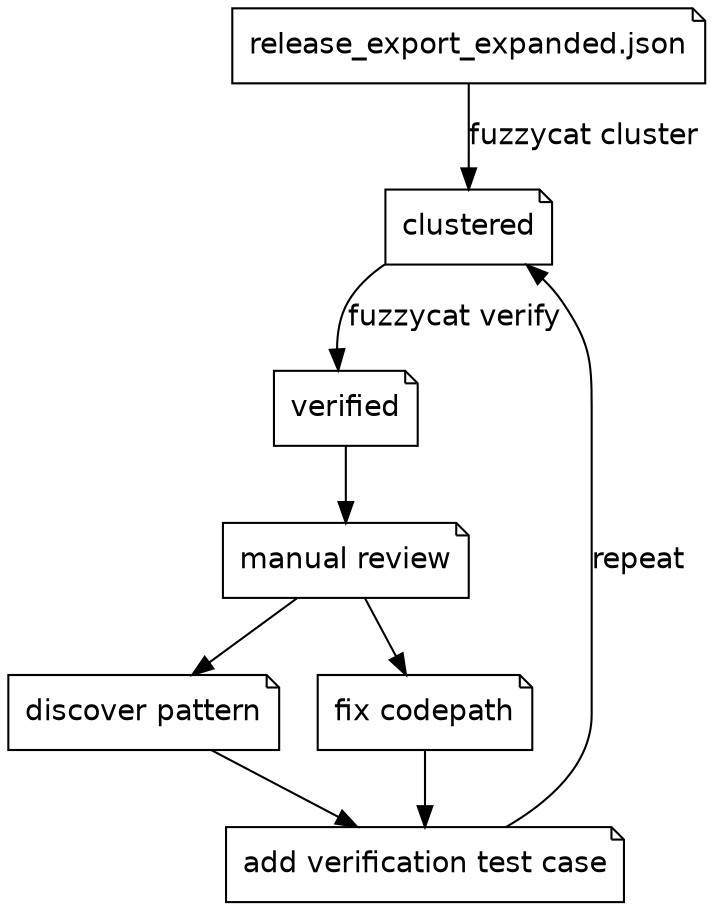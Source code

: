 digraph steps {
    node [shape=note, fontname="helvetica"];
    graph [fontname = "helvetica"];
    edge [fontname = "helvetica"];

    "release_export_expanded.json" -> "clustered" [label="fuzzycat cluster"];
    "clustered" -> "verified" [label="fuzzycat verify"];
    "verified" -> "manual review";
    "manual review" -> "discover pattern";
    "manual review" -> "fix codepath";
    "fix codepath" -> "add verification test case";
    "discover pattern" -> "add verification test case";
    "add verification test case" -> "clustered" [label="repeat"];
}
